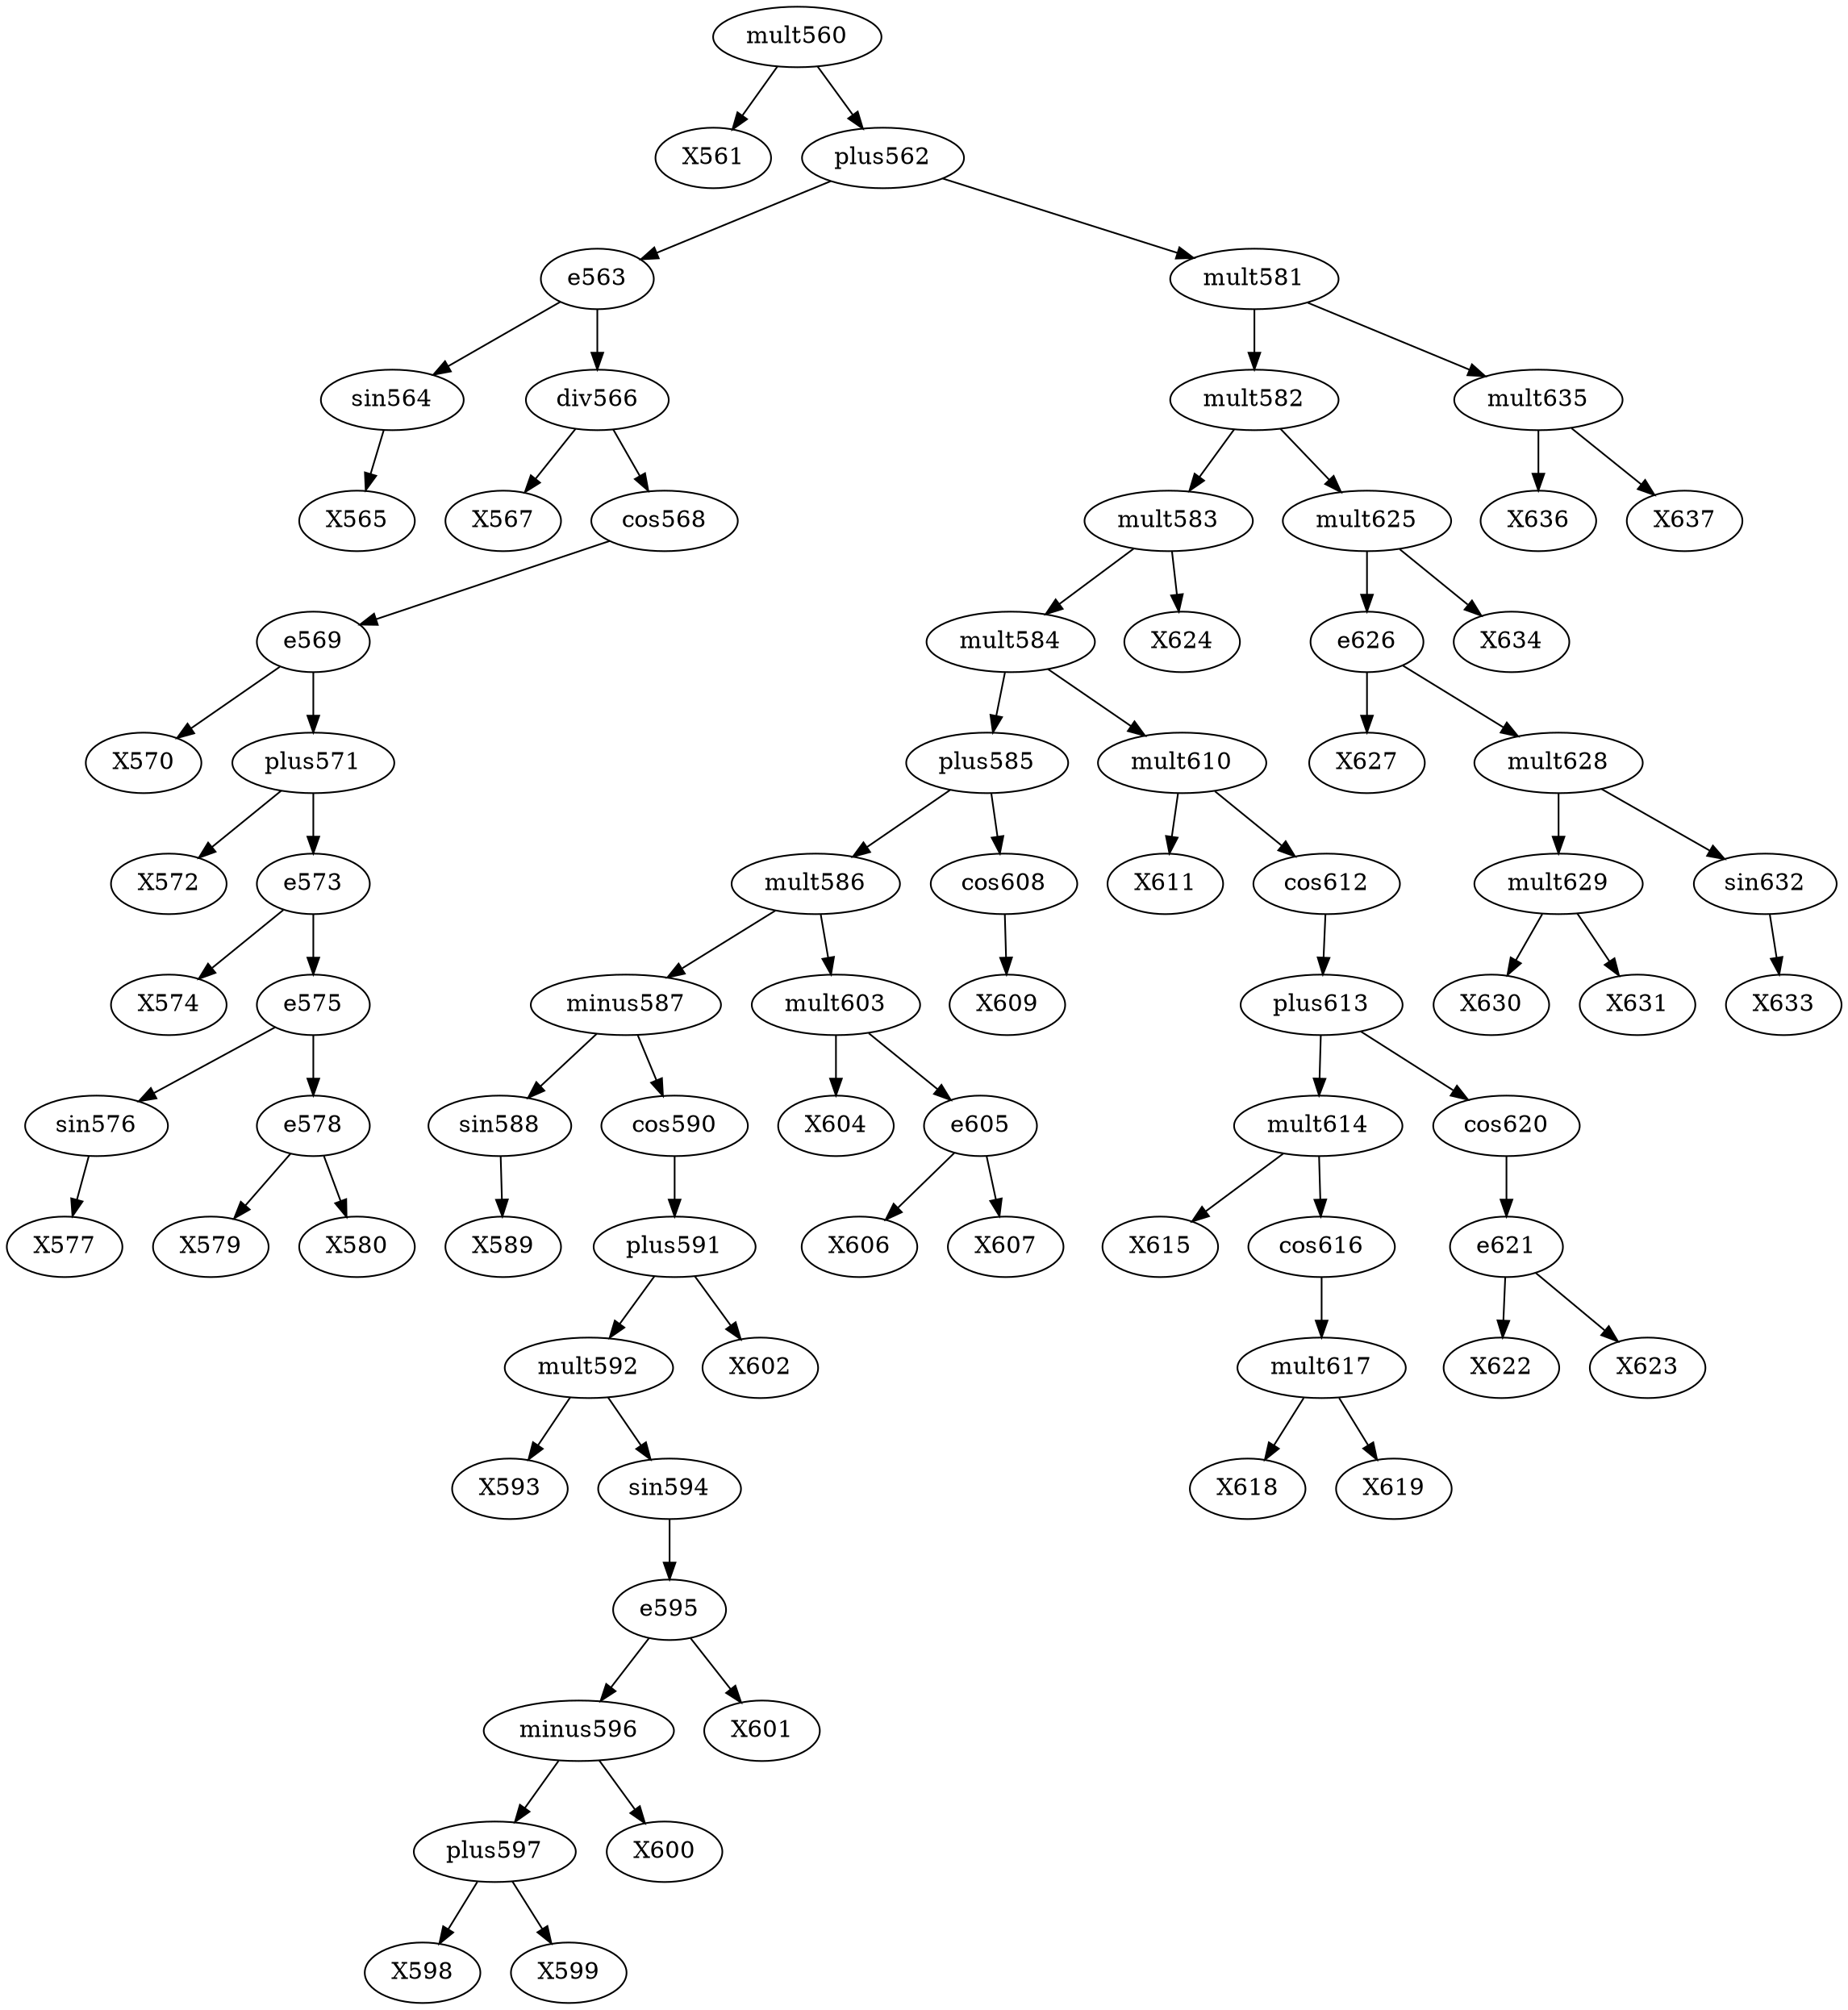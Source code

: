 digraph T {
	mult560 -> X561
	sin564 -> X565
	e563 -> sin564
	div566 -> X567
	e569 -> X570
	plus571 -> X572
	e573 -> X574
	sin576 -> X577
	e575 -> sin576
	e578 -> X579
	e578 -> X580
	e575 -> e578
	e573 -> e575
	plus571 -> e573
	e569 -> plus571
	cos568 -> e569
	div566 -> cos568
	e563 -> div566
	plus562 -> e563
	sin588 -> X589
	minus587 -> sin588
	mult592 -> X593
	plus597 -> X598
	plus597 -> X599
	minus596 -> plus597
	minus596 -> X600
	e595 -> minus596
	e595 -> X601
	sin594 -> e595
	mult592 -> sin594
	plus591 -> mult592
	plus591 -> X602
	cos590 -> plus591
	minus587 -> cos590
	mult586 -> minus587
	mult603 -> X604
	e605 -> X606
	e605 -> X607
	mult603 -> e605
	mult586 -> mult603
	plus585 -> mult586
	cos608 -> X609
	plus585 -> cos608
	mult584 -> plus585
	mult610 -> X611
	mult614 -> X615
	mult617 -> X618
	mult617 -> X619
	cos616 -> mult617
	mult614 -> cos616
	plus613 -> mult614
	e621 -> X622
	e621 -> X623
	cos620 -> e621
	plus613 -> cos620
	cos612 -> plus613
	mult610 -> cos612
	mult584 -> mult610
	mult583 -> mult584
	mult583 -> X624
	mult582 -> mult583
	e626 -> X627
	mult629 -> X630
	mult629 -> X631
	mult628 -> mult629
	sin632 -> X633
	mult628 -> sin632
	e626 -> mult628
	mult625 -> e626
	mult625 -> X634
	mult582 -> mult625
	mult581 -> mult582
	mult635 -> X636
	mult635 -> X637
	mult581 -> mult635
	plus562 -> mult581
	mult560 -> plus562
}
